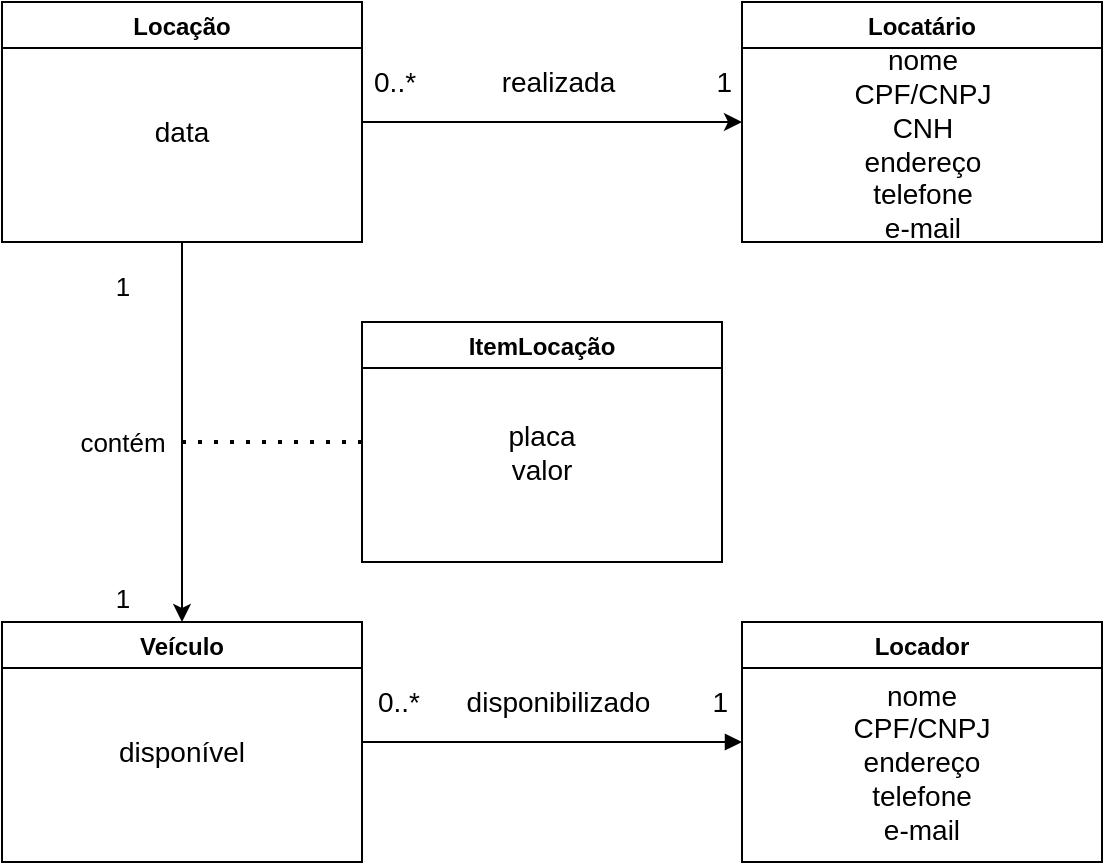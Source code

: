 <mxfile version="17.5.0" type="github">
  <diagram id="xSnsnVqX0OjivbWVeuSG" name="Page-1">
    <mxGraphModel dx="1038" dy="579" grid="1" gridSize="10" guides="1" tooltips="1" connect="1" arrows="1" fold="1" page="1" pageScale="1" pageWidth="827" pageHeight="1169" math="0" shadow="0">
      <root>
        <mxCell id="0" />
        <mxCell id="1" parent="0" />
        <mxCell id="IfioSOB7naQ3wVT4A3UR-4" value="0..*&amp;nbsp; &amp;nbsp; &amp;nbsp; &amp;nbsp; &amp;nbsp; &amp;nbsp;realizada&amp;nbsp; &amp;nbsp; &amp;nbsp; &amp;nbsp; &amp;nbsp; &amp;nbsp; &amp;nbsp;1" style="edgeStyle=orthogonalEdgeStyle;rounded=0;orthogonalLoop=1;jettySize=auto;html=1;entryX=0;entryY=0.5;entryDx=0;entryDy=0;fontSize=14;" edge="1" parent="1" source="IfioSOB7naQ3wVT4A3UR-1" target="IfioSOB7naQ3wVT4A3UR-3">
          <mxGeometry y="20" relative="1" as="geometry">
            <mxPoint as="offset" />
          </mxGeometry>
        </mxCell>
        <mxCell id="IfioSOB7naQ3wVT4A3UR-6" value="1&lt;br&gt;&lt;br&gt;&lt;br&gt;&lt;br&gt;&lt;br&gt;contém&lt;br&gt;&lt;br&gt;&lt;br&gt;&lt;br&gt;&lt;br&gt;1" style="edgeStyle=orthogonalEdgeStyle;rounded=0;orthogonalLoop=1;jettySize=auto;html=1;entryX=0.5;entryY=0;entryDx=0;entryDy=0;fontSize=13;" edge="1" parent="1" source="IfioSOB7naQ3wVT4A3UR-1" target="IfioSOB7naQ3wVT4A3UR-5">
          <mxGeometry x="0.053" y="-30" relative="1" as="geometry">
            <mxPoint as="offset" />
          </mxGeometry>
        </mxCell>
        <mxCell id="IfioSOB7naQ3wVT4A3UR-1" value="Locação" style="swimlane;" vertex="1" parent="1">
          <mxGeometry x="200" y="60" width="180" height="120" as="geometry" />
        </mxCell>
        <mxCell id="IfioSOB7naQ3wVT4A3UR-10" value="data" style="rounded=0;whiteSpace=wrap;html=1;fontSize=14;strokeColor=none;" vertex="1" parent="IfioSOB7naQ3wVT4A3UR-1">
          <mxGeometry x="50" y="50" width="80" height="30" as="geometry" />
        </mxCell>
        <mxCell id="IfioSOB7naQ3wVT4A3UR-3" value="Locatário" style="swimlane;" vertex="1" parent="1">
          <mxGeometry x="570" y="60" width="180" height="120" as="geometry" />
        </mxCell>
        <mxCell id="IfioSOB7naQ3wVT4A3UR-11" value="nome&lt;br&gt;CPF/CNPJ&lt;br&gt;CNH&lt;br&gt;endereço&lt;br&gt;telefone&lt;br&gt;e-mail" style="rounded=0;whiteSpace=wrap;html=1;fontSize=14;strokeColor=none;" vertex="1" parent="IfioSOB7naQ3wVT4A3UR-3">
          <mxGeometry x="37.5" y="27.75" width="105" height="86.25" as="geometry" />
        </mxCell>
        <mxCell id="IfioSOB7naQ3wVT4A3UR-5" value="Veículo" style="swimlane;" vertex="1" parent="1">
          <mxGeometry x="200" y="370" width="180" height="120" as="geometry" />
        </mxCell>
        <mxCell id="IfioSOB7naQ3wVT4A3UR-9" value="disponível" style="rounded=0;whiteSpace=wrap;html=1;fontSize=14;strokeColor=none;" vertex="1" parent="IfioSOB7naQ3wVT4A3UR-5">
          <mxGeometry x="50" y="50" width="80" height="30" as="geometry" />
        </mxCell>
        <mxCell id="IfioSOB7naQ3wVT4A3UR-7" value="ItemLocação" style="swimlane;" vertex="1" parent="1">
          <mxGeometry x="380" y="220" width="180" height="120" as="geometry" />
        </mxCell>
        <mxCell id="IfioSOB7naQ3wVT4A3UR-2" value="placa&lt;br style=&quot;font-size: 14px;&quot;&gt;valor" style="rounded=0;whiteSpace=wrap;html=1;fontSize=14;strokeColor=none;" vertex="1" parent="IfioSOB7naQ3wVT4A3UR-7">
          <mxGeometry x="50" y="50" width="80" height="30" as="geometry" />
        </mxCell>
        <mxCell id="IfioSOB7naQ3wVT4A3UR-8" value="" style="endArrow=none;dashed=1;html=1;dashPattern=1 3;strokeWidth=2;rounded=0;entryX=0;entryY=0.5;entryDx=0;entryDy=0;" edge="1" parent="1" target="IfioSOB7naQ3wVT4A3UR-7">
          <mxGeometry width="50" height="50" relative="1" as="geometry">
            <mxPoint x="290" y="280" as="sourcePoint" />
            <mxPoint x="370" y="250" as="targetPoint" />
          </mxGeometry>
        </mxCell>
        <mxCell id="IfioSOB7naQ3wVT4A3UR-14" value="0..*&amp;nbsp; &amp;nbsp; &amp;nbsp; disponibilizado&amp;nbsp; &amp;nbsp; &amp;nbsp; &amp;nbsp; 1" style="edgeStyle=orthogonalEdgeStyle;rounded=0;orthogonalLoop=1;jettySize=auto;html=1;entryX=1;entryY=0.5;entryDx=0;entryDy=0;fontSize=14;startArrow=block;startFill=1;endArrow=none;endFill=0;" edge="1" parent="1" source="IfioSOB7naQ3wVT4A3UR-12" target="IfioSOB7naQ3wVT4A3UR-5">
          <mxGeometry y="-20" relative="1" as="geometry">
            <mxPoint as="offset" />
          </mxGeometry>
        </mxCell>
        <mxCell id="IfioSOB7naQ3wVT4A3UR-12" value="Locador" style="swimlane;" vertex="1" parent="1">
          <mxGeometry x="570" y="370" width="180" height="120" as="geometry" />
        </mxCell>
        <mxCell id="IfioSOB7naQ3wVT4A3UR-15" value="nome&lt;br&gt;CPF/CNPJ&lt;br&gt;endereço&lt;br&gt;telefone&lt;br&gt;e-mail" style="rounded=0;whiteSpace=wrap;html=1;fontSize=14;strokeColor=none;" vertex="1" parent="IfioSOB7naQ3wVT4A3UR-12">
          <mxGeometry x="30" y="30" width="120" height="80" as="geometry" />
        </mxCell>
      </root>
    </mxGraphModel>
  </diagram>
</mxfile>
